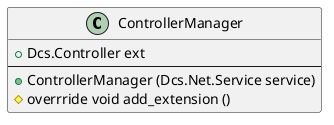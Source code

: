 @startuml

class ControllerManager {
    +Dcs.Controller ext
    ----
    +ControllerManager (Dcs.Net.Service service)
    #overrride void add_extension ()
}

@enduml
